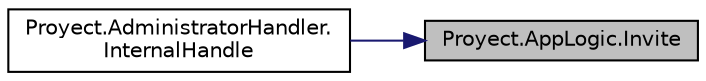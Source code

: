 digraph "Proyect.AppLogic.Invite"
{
 // INTERACTIVE_SVG=YES
 // LATEX_PDF_SIZE
  edge [fontname="Helvetica",fontsize="10",labelfontname="Helvetica",labelfontsize="10"];
  node [fontname="Helvetica",fontsize="10",shape=record];
  rankdir="RL";
  Node1 [label="Proyect.AppLogic.Invite",height=0.2,width=0.4,color="black", fillcolor="grey75", style="filled", fontcolor="black",tooltip="Obtiene le codigo que un usuario usara si se quiere registrar como compania."];
  Node1 -> Node2 [dir="back",color="midnightblue",fontsize="10",style="solid",fontname="Helvetica"];
  Node2 [label="Proyect.AdministratorHandler.\lInternalHandle",height=0.2,width=0.4,color="black", fillcolor="white", style="filled",URL="$classProyect_1_1AdministratorHandler.html#afe5b60404466cc63e2b5c2c6fd682ff1",tooltip="Procesa el mensaje \"/registrar\" y retorna true; retorna false en caso contrario."];
}
